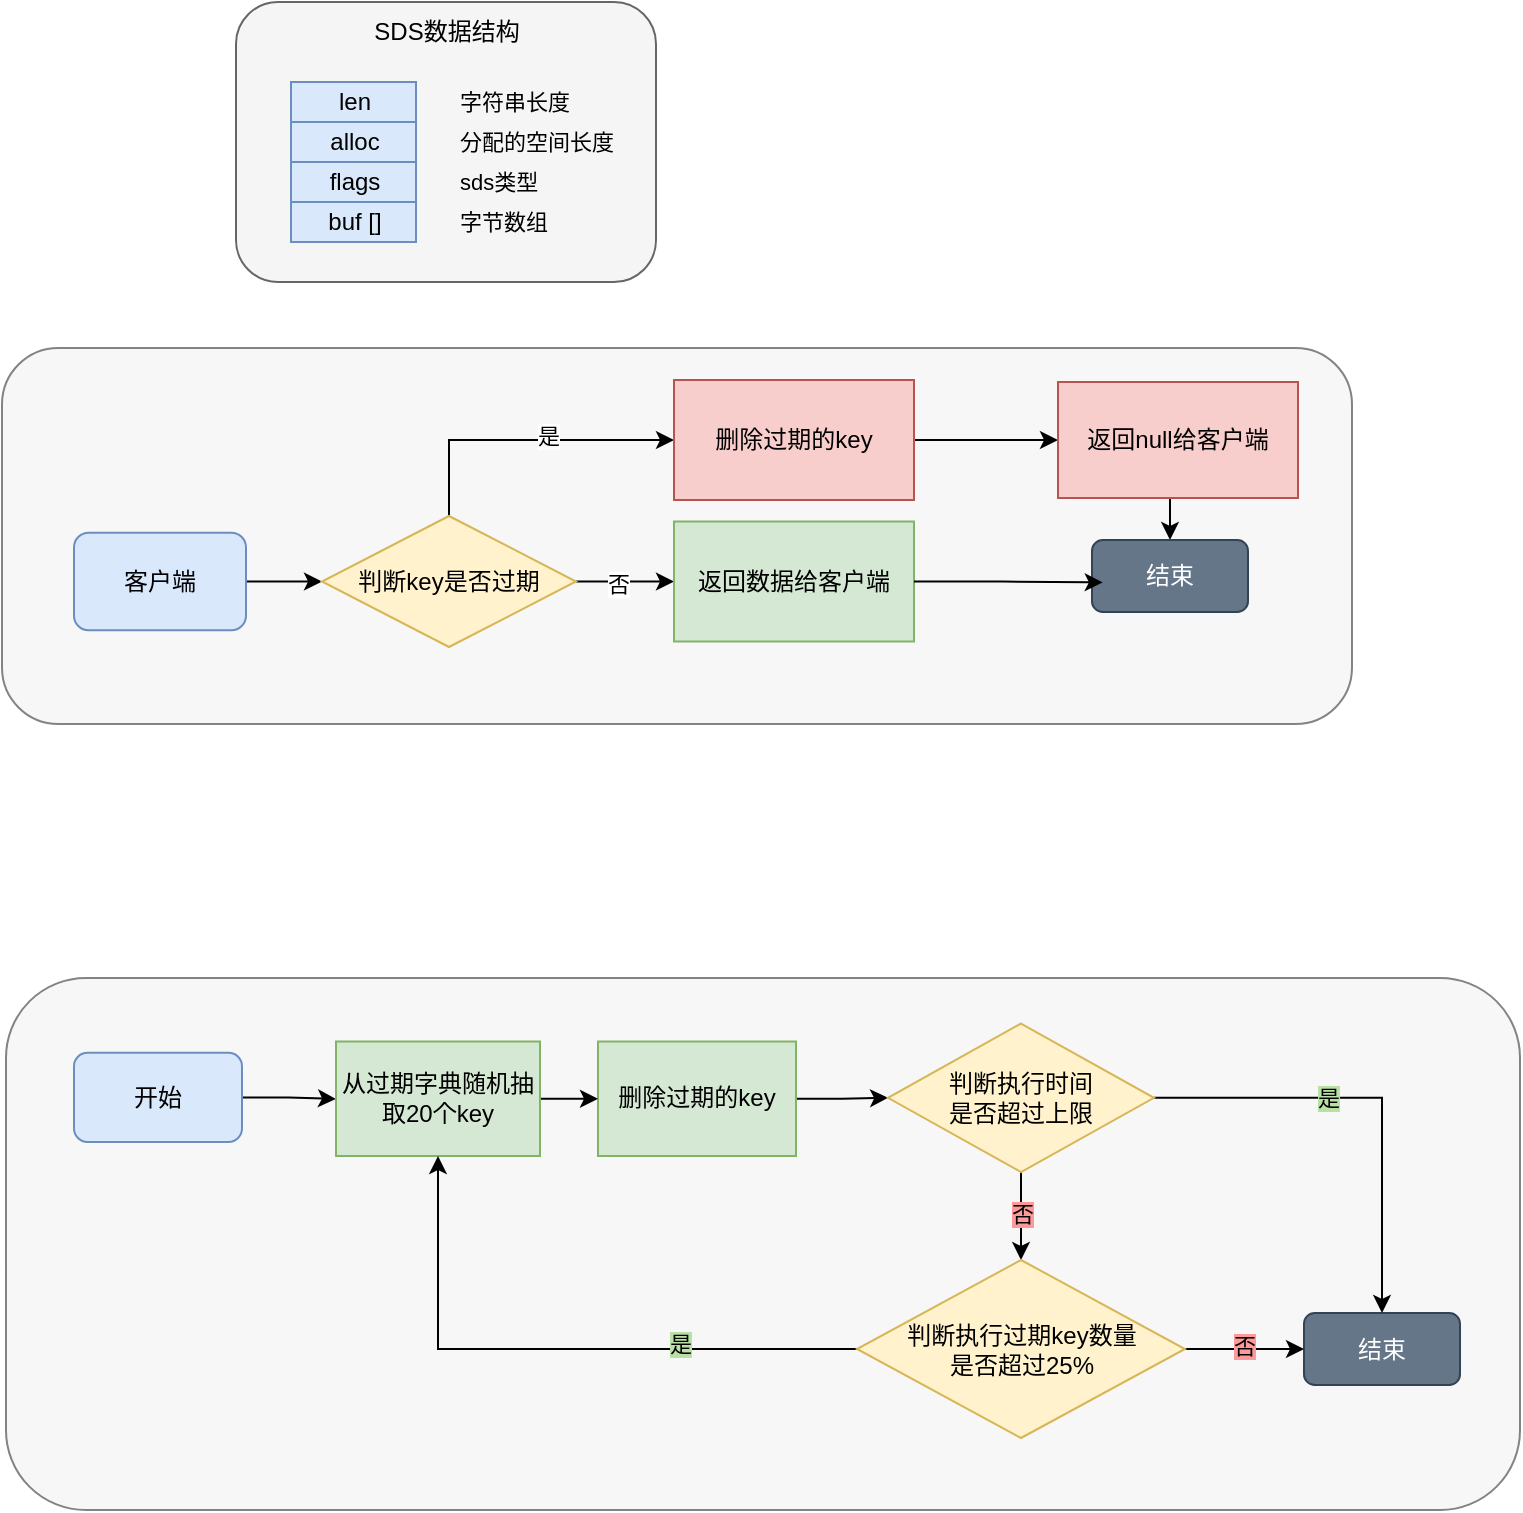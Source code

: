 <mxfile version="26.1.0">
  <diagram name="第 1 页" id="RsSCYp8_lyTaL0R-eGZh">
    <mxGraphModel dx="795" dy="1684" grid="0" gridSize="10" guides="1" tooltips="1" connect="1" arrows="1" fold="1" page="1" pageScale="1" pageWidth="827" pageHeight="1169" background="none" math="0" shadow="0">
      <root>
        <mxCell id="0" />
        <mxCell id="1" parent="0" />
        <mxCell id="gelLKuvhca_LKsp45Vbf-19" value="" style="rounded=1;whiteSpace=wrap;html=1;opacity=80;fillColor=#f5f5f5;strokeColor=#666666;fontColor=#333333;" vertex="1" parent="1">
          <mxGeometry x="56" y="-667" width="675" height="188" as="geometry" />
        </mxCell>
        <mxCell id="thxwzxnXI1OHp2ooGOBL-1" value="" style="rounded=1;whiteSpace=wrap;html=1;fillColor=#f5f5f5;fontColor=#333333;strokeColor=#666666;" parent="1" vertex="1">
          <mxGeometry x="173" y="-840" width="210" height="140" as="geometry" />
        </mxCell>
        <mxCell id="thxwzxnXI1OHp2ooGOBL-2" value="SDS数据结构" style="text;html=1;align=center;verticalAlign=middle;whiteSpace=wrap;rounded=0;" parent="1" vertex="1">
          <mxGeometry x="235.5" y="-840" width="85" height="30" as="geometry" />
        </mxCell>
        <mxCell id="thxwzxnXI1OHp2ooGOBL-3" value="len" style="rounded=0;whiteSpace=wrap;html=1;fillColor=#dae8fc;strokeColor=#6c8ebf;" parent="1" vertex="1">
          <mxGeometry x="200.5" y="-800" width="62.5" height="20" as="geometry" />
        </mxCell>
        <mxCell id="thxwzxnXI1OHp2ooGOBL-4" value="buf []" style="rounded=0;whiteSpace=wrap;html=1;fillColor=#dae8fc;strokeColor=#6c8ebf;" parent="1" vertex="1">
          <mxGeometry x="200.5" y="-740" width="62.5" height="20" as="geometry" />
        </mxCell>
        <mxCell id="thxwzxnXI1OHp2ooGOBL-5" value="alloc" style="rounded=0;whiteSpace=wrap;html=1;fillColor=#dae8fc;strokeColor=#6c8ebf;" parent="1" vertex="1">
          <mxGeometry x="200.5" y="-780" width="62.5" height="20" as="geometry" />
        </mxCell>
        <mxCell id="thxwzxnXI1OHp2ooGOBL-6" value="flags" style="rounded=0;whiteSpace=wrap;html=1;fillColor=#dae8fc;strokeColor=#6c8ebf;" parent="1" vertex="1">
          <mxGeometry x="200.5" y="-760" width="62.5" height="20" as="geometry" />
        </mxCell>
        <mxCell id="thxwzxnXI1OHp2ooGOBL-8" value="&lt;font style=&quot;font-size: 11px;&quot;&gt;sds类型&lt;/font&gt;" style="text;html=1;align=left;verticalAlign=middle;whiteSpace=wrap;rounded=0;" parent="1" vertex="1">
          <mxGeometry x="283" y="-760" width="80" height="20" as="geometry" />
        </mxCell>
        <mxCell id="thxwzxnXI1OHp2ooGOBL-10" value="&lt;font style=&quot;font-size: 11px;&quot;&gt;字节数组&lt;/font&gt;" style="text;html=1;align=left;verticalAlign=middle;whiteSpace=wrap;rounded=0;" parent="1" vertex="1">
          <mxGeometry x="283" y="-740" width="80" height="20" as="geometry" />
        </mxCell>
        <mxCell id="thxwzxnXI1OHp2ooGOBL-11" value="&lt;font style=&quot;font-size: 11px;&quot;&gt;分配的空间长度&lt;/font&gt;" style="text;html=1;align=left;verticalAlign=middle;whiteSpace=wrap;rounded=0;" parent="1" vertex="1">
          <mxGeometry x="283" y="-780" width="80" height="20" as="geometry" />
        </mxCell>
        <mxCell id="thxwzxnXI1OHp2ooGOBL-12" value="&lt;font style=&quot;font-size: 11px;&quot;&gt;字符串长度&lt;/font&gt;" style="text;html=1;align=left;verticalAlign=middle;whiteSpace=wrap;rounded=0;" parent="1" vertex="1">
          <mxGeometry x="283" y="-800" width="90" height="20" as="geometry" />
        </mxCell>
        <mxCell id="gelLKuvhca_LKsp45Vbf-8" style="edgeStyle=orthogonalEdgeStyle;rounded=0;orthogonalLoop=1;jettySize=auto;html=1;exitX=1;exitY=0.5;exitDx=0;exitDy=0;entryX=0;entryY=0.5;entryDx=0;entryDy=0;" edge="1" parent="1" source="gelLKuvhca_LKsp45Vbf-1" target="gelLKuvhca_LKsp45Vbf-2">
          <mxGeometry relative="1" as="geometry" />
        </mxCell>
        <mxCell id="gelLKuvhca_LKsp45Vbf-1" value="客户端" style="rounded=1;whiteSpace=wrap;html=1;fillColor=#dae8fc;strokeColor=#6c8ebf;" vertex="1" parent="1">
          <mxGeometry x="92" y="-574.62" width="86" height="48.75" as="geometry" />
        </mxCell>
        <mxCell id="gelLKuvhca_LKsp45Vbf-13" style="edgeStyle=orthogonalEdgeStyle;rounded=0;orthogonalLoop=1;jettySize=auto;html=1;exitX=0.5;exitY=0;exitDx=0;exitDy=0;entryX=0;entryY=0.5;entryDx=0;entryDy=0;" edge="1" parent="1" source="gelLKuvhca_LKsp45Vbf-2" target="gelLKuvhca_LKsp45Vbf-3">
          <mxGeometry relative="1" as="geometry" />
        </mxCell>
        <mxCell id="gelLKuvhca_LKsp45Vbf-15" value="是" style="edgeLabel;html=1;align=center;verticalAlign=middle;resizable=0;points=[];" vertex="1" connectable="0" parent="gelLKuvhca_LKsp45Vbf-13">
          <mxGeometry x="-0.06" y="2" relative="1" as="geometry">
            <mxPoint x="17" as="offset" />
          </mxGeometry>
        </mxCell>
        <mxCell id="gelLKuvhca_LKsp45Vbf-14" style="edgeStyle=orthogonalEdgeStyle;rounded=0;orthogonalLoop=1;jettySize=auto;html=1;exitX=1;exitY=0.5;exitDx=0;exitDy=0;entryX=0;entryY=0.5;entryDx=0;entryDy=0;" edge="1" parent="1" source="gelLKuvhca_LKsp45Vbf-2" target="gelLKuvhca_LKsp45Vbf-4">
          <mxGeometry relative="1" as="geometry" />
        </mxCell>
        <mxCell id="gelLKuvhca_LKsp45Vbf-16" value="否" style="edgeLabel;html=1;align=center;verticalAlign=middle;resizable=0;points=[];" vertex="1" connectable="0" parent="gelLKuvhca_LKsp45Vbf-14">
          <mxGeometry x="-0.14" y="-1" relative="1" as="geometry">
            <mxPoint as="offset" />
          </mxGeometry>
        </mxCell>
        <mxCell id="gelLKuvhca_LKsp45Vbf-2" value="判断key是否过期" style="rhombus;whiteSpace=wrap;html=1;fillColor=#fff2cc;strokeColor=#d6b656;" vertex="1" parent="1">
          <mxGeometry x="216" y="-583" width="127" height="65.5" as="geometry" />
        </mxCell>
        <mxCell id="gelLKuvhca_LKsp45Vbf-12" style="edgeStyle=orthogonalEdgeStyle;rounded=0;orthogonalLoop=1;jettySize=auto;html=1;exitX=1;exitY=0.5;exitDx=0;exitDy=0;entryX=0;entryY=0.5;entryDx=0;entryDy=0;" edge="1" parent="1" source="gelLKuvhca_LKsp45Vbf-3" target="gelLKuvhca_LKsp45Vbf-5">
          <mxGeometry relative="1" as="geometry" />
        </mxCell>
        <mxCell id="gelLKuvhca_LKsp45Vbf-3" value="删除过期的key" style="rounded=0;whiteSpace=wrap;html=1;fillColor=#f8cecc;strokeColor=#b85450;" vertex="1" parent="1">
          <mxGeometry x="392" y="-651" width="120" height="60" as="geometry" />
        </mxCell>
        <mxCell id="gelLKuvhca_LKsp45Vbf-4" value="返回数据给客户端" style="rounded=0;whiteSpace=wrap;html=1;fillColor=#d5e8d4;strokeColor=#82b366;" vertex="1" parent="1">
          <mxGeometry x="392" y="-580.25" width="120" height="60" as="geometry" />
        </mxCell>
        <mxCell id="gelLKuvhca_LKsp45Vbf-17" style="edgeStyle=orthogonalEdgeStyle;rounded=0;orthogonalLoop=1;jettySize=auto;html=1;exitX=0.5;exitY=1;exitDx=0;exitDy=0;entryX=0.5;entryY=0;entryDx=0;entryDy=0;" edge="1" parent="1" source="gelLKuvhca_LKsp45Vbf-5" target="gelLKuvhca_LKsp45Vbf-6">
          <mxGeometry relative="1" as="geometry" />
        </mxCell>
        <mxCell id="gelLKuvhca_LKsp45Vbf-5" value="返回null给客户端" style="rounded=0;whiteSpace=wrap;html=1;fillColor=#f8cecc;strokeColor=#b85450;" vertex="1" parent="1">
          <mxGeometry x="584" y="-650" width="120" height="58" as="geometry" />
        </mxCell>
        <mxCell id="gelLKuvhca_LKsp45Vbf-6" value="结束" style="rounded=1;whiteSpace=wrap;html=1;fillColor=#647687;fontColor=#ffffff;strokeColor=#314354;" vertex="1" parent="1">
          <mxGeometry x="601" y="-571" width="78" height="36" as="geometry" />
        </mxCell>
        <mxCell id="gelLKuvhca_LKsp45Vbf-18" style="edgeStyle=orthogonalEdgeStyle;rounded=0;orthogonalLoop=1;jettySize=auto;html=1;exitX=1;exitY=0.5;exitDx=0;exitDy=0;entryX=0.069;entryY=0.59;entryDx=0;entryDy=0;entryPerimeter=0;" edge="1" parent="1" source="gelLKuvhca_LKsp45Vbf-4" target="gelLKuvhca_LKsp45Vbf-6">
          <mxGeometry relative="1" as="geometry" />
        </mxCell>
        <mxCell id="gelLKuvhca_LKsp45Vbf-20" value="" style="rounded=1;whiteSpace=wrap;html=1;opacity=80;fillColor=#f5f5f5;strokeColor=#666666;fontColor=#333333;" vertex="1" parent="1">
          <mxGeometry x="58" y="-352" width="757" height="266" as="geometry" />
        </mxCell>
        <mxCell id="gelLKuvhca_LKsp45Vbf-38" style="edgeStyle=orthogonalEdgeStyle;rounded=0;orthogonalLoop=1;jettySize=auto;html=1;exitX=1;exitY=0.5;exitDx=0;exitDy=0;" edge="1" parent="1" source="gelLKuvhca_LKsp45Vbf-22" target="gelLKuvhca_LKsp45Vbf-35">
          <mxGeometry relative="1" as="geometry" />
        </mxCell>
        <mxCell id="gelLKuvhca_LKsp45Vbf-22" value="开始" style="rounded=1;whiteSpace=wrap;html=1;fillColor=#dae8fc;strokeColor=#6c8ebf;" vertex="1" parent="1">
          <mxGeometry x="92" y="-314.62" width="84" height="44.62" as="geometry" />
        </mxCell>
        <mxCell id="gelLKuvhca_LKsp45Vbf-42" value="" style="edgeStyle=orthogonalEdgeStyle;rounded=0;orthogonalLoop=1;jettySize=auto;html=1;" edge="1" parent="1" source="gelLKuvhca_LKsp45Vbf-30" target="gelLKuvhca_LKsp45Vbf-40">
          <mxGeometry relative="1" as="geometry" />
        </mxCell>
        <mxCell id="gelLKuvhca_LKsp45Vbf-30" value="删除过期的key" style="rounded=0;whiteSpace=wrap;html=1;fillColor=#d5e8d4;strokeColor=#82b366;" vertex="1" parent="1">
          <mxGeometry x="354" y="-320.24" width="99" height="57.24" as="geometry" />
        </mxCell>
        <mxCell id="gelLKuvhca_LKsp45Vbf-33" value="结束" style="rounded=1;whiteSpace=wrap;html=1;fillColor=#647687;fontColor=#ffffff;strokeColor=#314354;" vertex="1" parent="1">
          <mxGeometry x="707" y="-184.5" width="78" height="36" as="geometry" />
        </mxCell>
        <mxCell id="gelLKuvhca_LKsp45Vbf-39" style="edgeStyle=orthogonalEdgeStyle;rounded=0;orthogonalLoop=1;jettySize=auto;html=1;exitX=1;exitY=0.5;exitDx=0;exitDy=0;" edge="1" parent="1" source="gelLKuvhca_LKsp45Vbf-35" target="gelLKuvhca_LKsp45Vbf-30">
          <mxGeometry relative="1" as="geometry" />
        </mxCell>
        <mxCell id="gelLKuvhca_LKsp45Vbf-35" value="从过期字典随机抽取20个key" style="rounded=0;whiteSpace=wrap;html=1;fillColor=#d5e8d4;strokeColor=#82b366;" vertex="1" parent="1">
          <mxGeometry x="223" y="-320.25" width="102" height="57.25" as="geometry" />
        </mxCell>
        <mxCell id="gelLKuvhca_LKsp45Vbf-43" style="edgeStyle=orthogonalEdgeStyle;rounded=0;orthogonalLoop=1;jettySize=auto;html=1;exitX=1;exitY=0.5;exitDx=0;exitDy=0;entryX=0.5;entryY=0;entryDx=0;entryDy=0;" edge="1" parent="1" source="gelLKuvhca_LKsp45Vbf-40" target="gelLKuvhca_LKsp45Vbf-33">
          <mxGeometry relative="1" as="geometry" />
        </mxCell>
        <mxCell id="gelLKuvhca_LKsp45Vbf-44" value="是" style="edgeLabel;html=1;align=center;verticalAlign=middle;resizable=0;points=[];labelBackgroundColor=#B9E0A5;" vertex="1" connectable="0" parent="gelLKuvhca_LKsp45Vbf-43">
          <mxGeometry x="-0.218" relative="1" as="geometry">
            <mxPoint as="offset" />
          </mxGeometry>
        </mxCell>
        <mxCell id="gelLKuvhca_LKsp45Vbf-46" value="" style="edgeStyle=orthogonalEdgeStyle;rounded=0;orthogonalLoop=1;jettySize=auto;html=1;" edge="1" parent="1" source="gelLKuvhca_LKsp45Vbf-40" target="gelLKuvhca_LKsp45Vbf-45">
          <mxGeometry relative="1" as="geometry" />
        </mxCell>
        <mxCell id="gelLKuvhca_LKsp45Vbf-47" value="否" style="edgeLabel;html=1;align=center;verticalAlign=middle;resizable=0;points=[];labelBackgroundColor=#FF9999;" vertex="1" connectable="0" parent="gelLKuvhca_LKsp45Vbf-46">
          <mxGeometry x="0.023" y="1" relative="1" as="geometry">
            <mxPoint x="-1" y="-2" as="offset" />
          </mxGeometry>
        </mxCell>
        <mxCell id="gelLKuvhca_LKsp45Vbf-40" value="判断执行时间&lt;div&gt;是否超过上限&lt;/div&gt;" style="rhombus;whiteSpace=wrap;html=1;fillColor=#fff2cc;strokeColor=#d6b656;" vertex="1" parent="1">
          <mxGeometry x="499" y="-329.24" width="133" height="74.24" as="geometry" />
        </mxCell>
        <mxCell id="gelLKuvhca_LKsp45Vbf-48" value="" style="edgeStyle=orthogonalEdgeStyle;rounded=0;orthogonalLoop=1;jettySize=auto;html=1;" edge="1" parent="1" source="gelLKuvhca_LKsp45Vbf-45" target="gelLKuvhca_LKsp45Vbf-33">
          <mxGeometry relative="1" as="geometry" />
        </mxCell>
        <mxCell id="gelLKuvhca_LKsp45Vbf-49" value="否" style="edgeLabel;html=1;align=center;verticalAlign=middle;resizable=0;points=[];labelBackgroundColor=#FF9999;" vertex="1" connectable="0" parent="gelLKuvhca_LKsp45Vbf-48">
          <mxGeometry x="-0.008" y="2" relative="1" as="geometry">
            <mxPoint as="offset" />
          </mxGeometry>
        </mxCell>
        <mxCell id="gelLKuvhca_LKsp45Vbf-51" style="edgeStyle=orthogonalEdgeStyle;rounded=0;orthogonalLoop=1;jettySize=auto;html=1;exitX=0;exitY=0.5;exitDx=0;exitDy=0;" edge="1" parent="1" source="gelLKuvhca_LKsp45Vbf-45" target="gelLKuvhca_LKsp45Vbf-35">
          <mxGeometry relative="1" as="geometry" />
        </mxCell>
        <mxCell id="gelLKuvhca_LKsp45Vbf-52" value="是" style="edgeLabel;html=1;align=center;verticalAlign=middle;resizable=0;points=[];labelBackgroundColor=#B9E0A5;" vertex="1" connectable="0" parent="gelLKuvhca_LKsp45Vbf-51">
          <mxGeometry x="-0.422" y="-3" relative="1" as="geometry">
            <mxPoint as="offset" />
          </mxGeometry>
        </mxCell>
        <mxCell id="gelLKuvhca_LKsp45Vbf-45" value="判断执行过期key数量&lt;div&gt;是否超过25%&lt;/div&gt;" style="rhombus;whiteSpace=wrap;html=1;fillColor=#fff2cc;strokeColor=#d6b656;" vertex="1" parent="1">
          <mxGeometry x="483.5" y="-211" width="164" height="89" as="geometry" />
        </mxCell>
      </root>
    </mxGraphModel>
  </diagram>
</mxfile>
